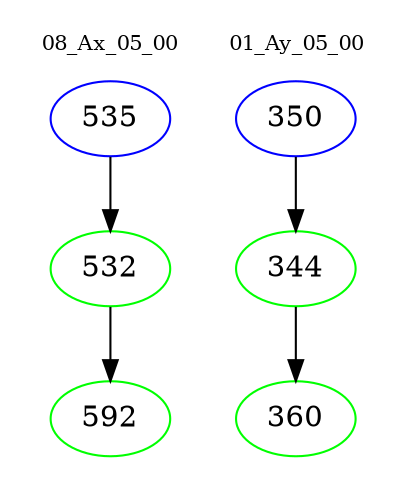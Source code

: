 digraph{
subgraph cluster_0 {
color = white
label = "08_Ax_05_00";
fontsize=10;
T0_535 [label="535", color="blue"]
T0_535 -> T0_532 [color="black"]
T0_532 [label="532", color="green"]
T0_532 -> T0_592 [color="black"]
T0_592 [label="592", color="green"]
}
subgraph cluster_1 {
color = white
label = "01_Ay_05_00";
fontsize=10;
T1_350 [label="350", color="blue"]
T1_350 -> T1_344 [color="black"]
T1_344 [label="344", color="green"]
T1_344 -> T1_360 [color="black"]
T1_360 [label="360", color="green"]
}
}
